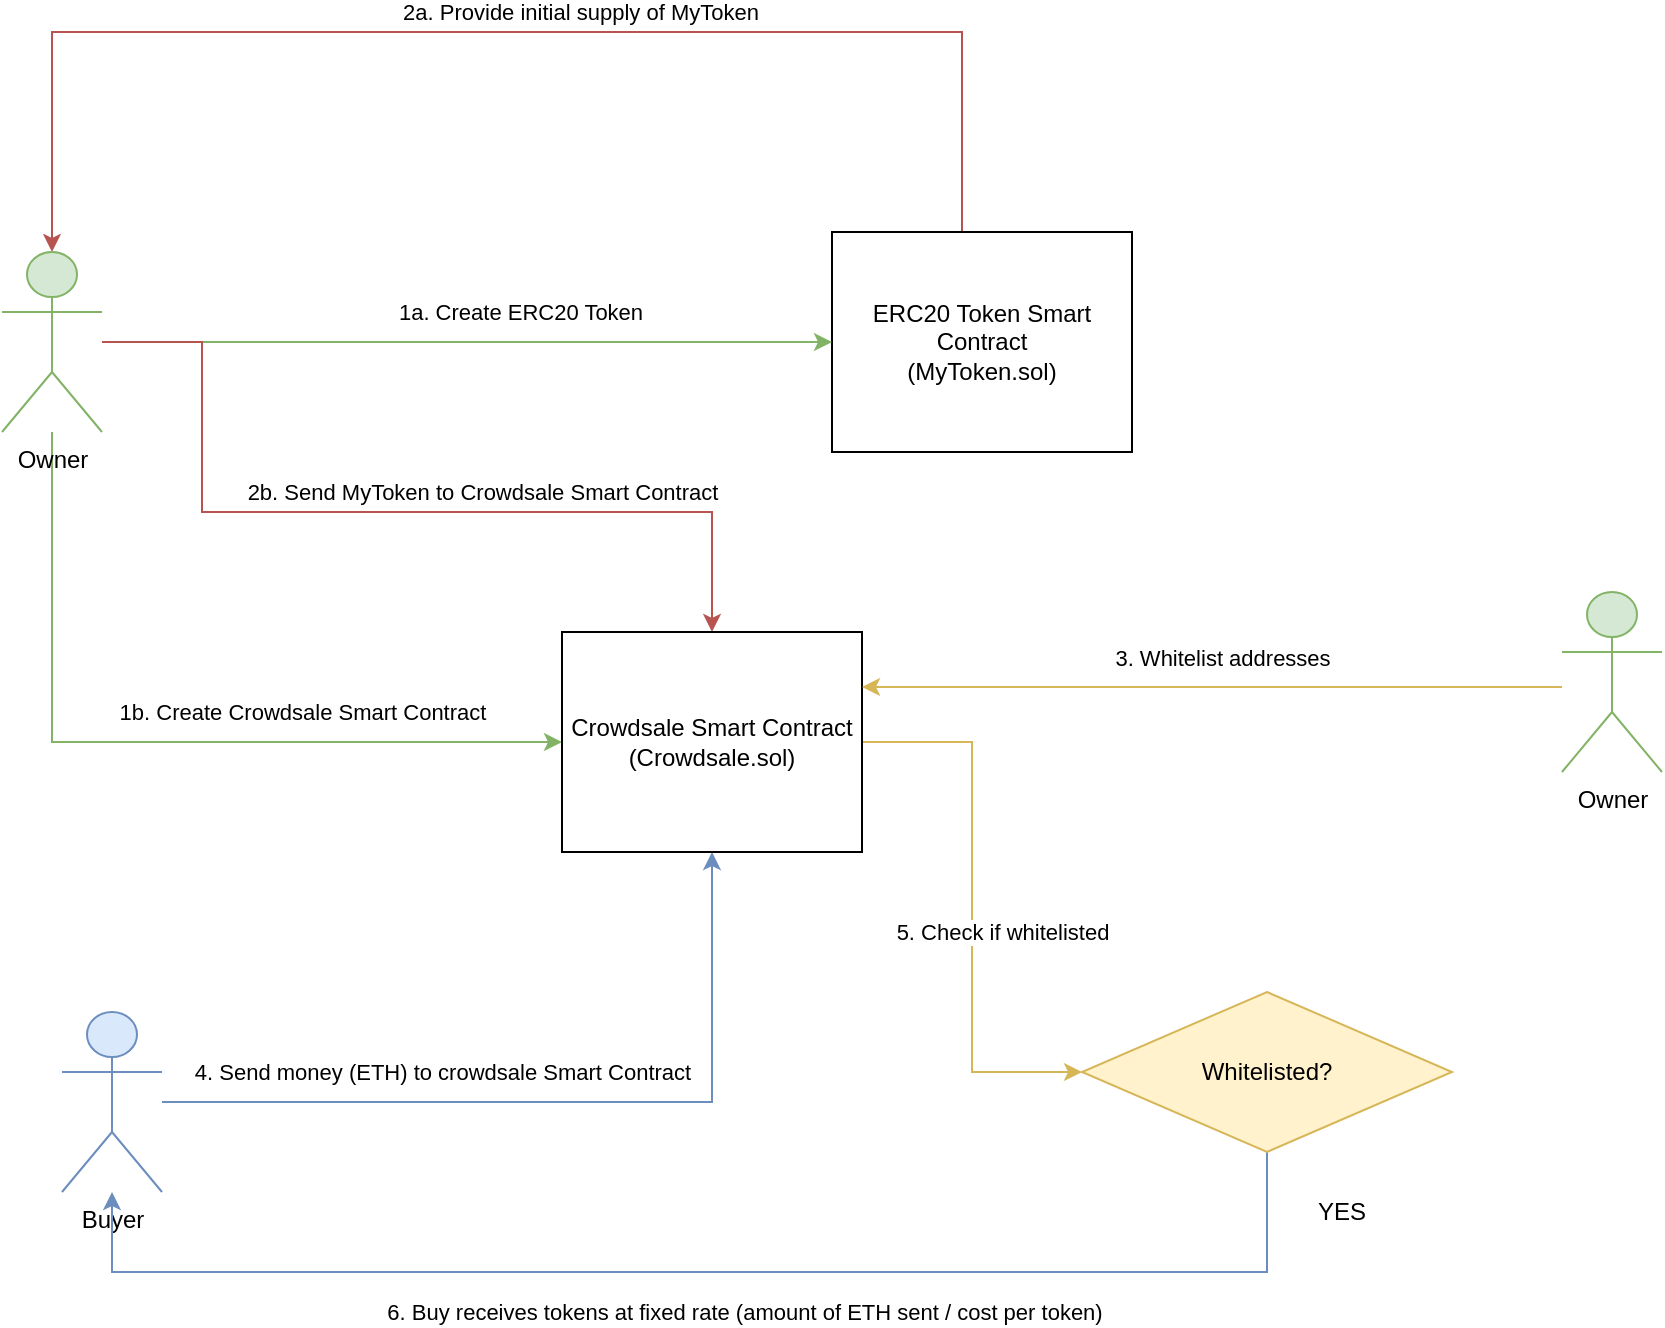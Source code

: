 <mxfile version="15.1.3" type="device"><diagram id="6YZXJoRRHt3TE6nJ4xLD" name="Page-1"><mxGraphModel dx="1551" dy="1151" grid="1" gridSize="10" guides="1" tooltips="1" connect="1" arrows="1" fold="1" page="1" pageScale="1" pageWidth="850" pageHeight="1100" math="0" shadow="0"><root><mxCell id="0"/><mxCell id="1" parent="0"/><mxCell id="A-s3IjzEwYa4iUtW63jO-13" style="edgeStyle=orthogonalEdgeStyle;rounded=0;orthogonalLoop=1;jettySize=auto;html=1;entryX=0.5;entryY=0;entryDx=0;entryDy=0;entryPerimeter=0;fillColor=#f8cecc;strokeColor=#b85450;" edge="1" parent="1" source="A-s3IjzEwYa4iUtW63jO-1" target="A-s3IjzEwYa4iUtW63jO-10"><mxGeometry relative="1" as="geometry"><Array as="points"><mxPoint x="490" y="40"/><mxPoint x="35" y="40"/></Array></mxGeometry></mxCell><mxCell id="A-s3IjzEwYa4iUtW63jO-14" value="2a. Provide initial supply of MyToken" style="edgeLabel;html=1;align=center;verticalAlign=middle;resizable=0;points=[];" vertex="1" connectable="0" parent="A-s3IjzEwYa4iUtW63jO-13"><mxGeometry x="-0.259" y="1" relative="1" as="geometry"><mxPoint x="-45" y="-11" as="offset"/></mxGeometry></mxCell><mxCell id="A-s3IjzEwYa4iUtW63jO-1" value="ERC20 Token Smart Contract&lt;br&gt;(MyToken.sol)" style="rounded=0;whiteSpace=wrap;html=1;" vertex="1" parent="1"><mxGeometry x="425" y="140" width="150" height="110" as="geometry"/></mxCell><mxCell id="A-s3IjzEwYa4iUtW63jO-16" style="edgeStyle=orthogonalEdgeStyle;rounded=0;orthogonalLoop=1;jettySize=auto;html=1;entryX=0.5;entryY=1;entryDx=0;entryDy=0;fillColor=#dae8fc;strokeColor=#6c8ebf;" edge="1" parent="1" source="A-s3IjzEwYa4iUtW63jO-5" target="A-s3IjzEwYa4iUtW63jO-15"><mxGeometry relative="1" as="geometry"/></mxCell><mxCell id="A-s3IjzEwYa4iUtW63jO-19" value="4. Send money (ETH) to crowdsale Smart Contract" style="edgeLabel;html=1;align=center;verticalAlign=middle;resizable=0;points=[];" vertex="1" connectable="0" parent="A-s3IjzEwYa4iUtW63jO-16"><mxGeometry x="-0.01" y="1" relative="1" as="geometry"><mxPoint x="-58" y="-14" as="offset"/></mxGeometry></mxCell><mxCell id="A-s3IjzEwYa4iUtW63jO-5" value="Buyer" style="shape=umlActor;verticalLabelPosition=bottom;verticalAlign=top;html=1;outlineConnect=0;fillColor=#dae8fc;strokeColor=#6c8ebf;" vertex="1" parent="1"><mxGeometry x="40" y="530" width="50" height="90" as="geometry"/></mxCell><mxCell id="A-s3IjzEwYa4iUtW63jO-11" style="edgeStyle=orthogonalEdgeStyle;rounded=0;orthogonalLoop=1;jettySize=auto;html=1;entryX=0;entryY=0.5;entryDx=0;entryDy=0;fillColor=#d5e8d4;strokeColor=#82b366;" edge="1" parent="1" source="A-s3IjzEwYa4iUtW63jO-10" target="A-s3IjzEwYa4iUtW63jO-1"><mxGeometry relative="1" as="geometry"/></mxCell><mxCell id="A-s3IjzEwYa4iUtW63jO-12" value="1a. Create ERC20 Token" style="edgeLabel;html=1;align=center;verticalAlign=middle;resizable=0;points=[];" vertex="1" connectable="0" parent="A-s3IjzEwYa4iUtW63jO-11"><mxGeometry x="0.313" y="4" relative="1" as="geometry"><mxPoint x="-31" y="-11" as="offset"/></mxGeometry></mxCell><mxCell id="A-s3IjzEwYa4iUtW63jO-20" style="edgeStyle=orthogonalEdgeStyle;rounded=0;orthogonalLoop=1;jettySize=auto;html=1;entryX=0;entryY=0.5;entryDx=0;entryDy=0;fillColor=#d5e8d4;strokeColor=#82b366;" edge="1" parent="1" source="A-s3IjzEwYa4iUtW63jO-10" target="A-s3IjzEwYa4iUtW63jO-15"><mxGeometry relative="1" as="geometry"><Array as="points"><mxPoint x="35" y="395"/></Array></mxGeometry></mxCell><mxCell id="A-s3IjzEwYa4iUtW63jO-21" value="1b. Create Crowdsale Smart Contract" style="edgeLabel;html=1;align=center;verticalAlign=middle;resizable=0;points=[];" vertex="1" connectable="0" parent="A-s3IjzEwYa4iUtW63jO-20"><mxGeometry x="0.498" y="1" relative="1" as="geometry"><mxPoint x="-27" y="-14" as="offset"/></mxGeometry></mxCell><mxCell id="A-s3IjzEwYa4iUtW63jO-23" style="edgeStyle=orthogonalEdgeStyle;rounded=0;orthogonalLoop=1;jettySize=auto;html=1;fillColor=#f8cecc;strokeColor=#b85450;" edge="1" parent="1" source="A-s3IjzEwYa4iUtW63jO-10" target="A-s3IjzEwYa4iUtW63jO-15"><mxGeometry relative="1" as="geometry"><Array as="points"><mxPoint x="110" y="195"/><mxPoint x="110" y="280"/><mxPoint x="365" y="280"/></Array></mxGeometry></mxCell><mxCell id="A-s3IjzEwYa4iUtW63jO-24" value="2b. Send MyToken to Crowdsale Smart Contract" style="edgeLabel;html=1;align=center;verticalAlign=middle;resizable=0;points=[];" vertex="1" connectable="0" parent="A-s3IjzEwYa4iUtW63jO-23"><mxGeometry x="-0.053" y="-3" relative="1" as="geometry"><mxPoint x="62" y="-13" as="offset"/></mxGeometry></mxCell><mxCell id="A-s3IjzEwYa4iUtW63jO-10" value="Owner" style="shape=umlActor;verticalLabelPosition=bottom;verticalAlign=top;html=1;outlineConnect=0;fillColor=#d5e8d4;strokeColor=#82b366;" vertex="1" parent="1"><mxGeometry x="10" y="150" width="50" height="90" as="geometry"/></mxCell><mxCell id="A-s3IjzEwYa4iUtW63jO-26" style="edgeStyle=orthogonalEdgeStyle;rounded=0;orthogonalLoop=1;jettySize=auto;html=1;entryX=0;entryY=0.5;entryDx=0;entryDy=0;fillColor=#fff2cc;strokeColor=#d6b656;" edge="1" parent="1" source="A-s3IjzEwYa4iUtW63jO-15" target="A-s3IjzEwYa4iUtW63jO-25"><mxGeometry relative="1" as="geometry"/></mxCell><mxCell id="A-s3IjzEwYa4iUtW63jO-27" value="5. Check if whitelisted" style="edgeLabel;html=1;align=center;verticalAlign=middle;resizable=0;points=[];" vertex="1" connectable="0" parent="A-s3IjzEwYa4iUtW63jO-26"><mxGeometry x="-0.28" relative="1" as="geometry"><mxPoint x="15" y="51" as="offset"/></mxGeometry></mxCell><mxCell id="A-s3IjzEwYa4iUtW63jO-15" value="Crowdsale Smart Contract&lt;br&gt;(Crowdsale.sol)" style="rounded=0;whiteSpace=wrap;html=1;" vertex="1" parent="1"><mxGeometry x="290" y="340" width="150" height="110" as="geometry"/></mxCell><mxCell id="A-s3IjzEwYa4iUtW63jO-32" style="edgeStyle=orthogonalEdgeStyle;rounded=0;orthogonalLoop=1;jettySize=auto;html=1;fillColor=#dae8fc;strokeColor=#6c8ebf;" edge="1" parent="1" source="A-s3IjzEwYa4iUtW63jO-25" target="A-s3IjzEwYa4iUtW63jO-5"><mxGeometry relative="1" as="geometry"><Array as="points"><mxPoint x="643" y="660"/><mxPoint x="65" y="660"/></Array></mxGeometry></mxCell><mxCell id="A-s3IjzEwYa4iUtW63jO-33" value="6. Buy receives tokens at fixed rate (amount of ETH sent / cost per token)" style="edgeLabel;html=1;align=center;verticalAlign=middle;resizable=0;points=[];" vertex="1" connectable="0" parent="A-s3IjzEwYa4iUtW63jO-32"><mxGeometry x="-0.119" y="2" relative="1" as="geometry"><mxPoint x="-23" y="18" as="offset"/></mxGeometry></mxCell><mxCell id="A-s3IjzEwYa4iUtW63jO-25" value="Whitelisted?" style="rhombus;whiteSpace=wrap;html=1;fillColor=#fff2cc;strokeColor=#d6b656;" vertex="1" parent="1"><mxGeometry x="550" y="520" width="185" height="80" as="geometry"/></mxCell><mxCell id="A-s3IjzEwYa4iUtW63jO-30" style="edgeStyle=orthogonalEdgeStyle;rounded=0;orthogonalLoop=1;jettySize=auto;html=1;entryX=1;entryY=0.25;entryDx=0;entryDy=0;fillColor=#fff2cc;strokeColor=#d6b656;" edge="1" parent="1" source="A-s3IjzEwYa4iUtW63jO-28" target="A-s3IjzEwYa4iUtW63jO-15"><mxGeometry relative="1" as="geometry"><mxPoint x="890" y="195" as="targetPoint"/><Array as="points"><mxPoint x="745" y="368"/></Array></mxGeometry></mxCell><mxCell id="A-s3IjzEwYa4iUtW63jO-31" value="3. Whitelist addresses" style="edgeLabel;html=1;align=center;verticalAlign=middle;resizable=0;points=[];" vertex="1" connectable="0" parent="A-s3IjzEwYa4iUtW63jO-30"><mxGeometry x="0.212" y="2" relative="1" as="geometry"><mxPoint x="42" y="-17" as="offset"/></mxGeometry></mxCell><mxCell id="A-s3IjzEwYa4iUtW63jO-28" value="Owner" style="shape=umlActor;verticalLabelPosition=bottom;verticalAlign=top;html=1;outlineConnect=0;fillColor=#d5e8d4;strokeColor=#82b366;" vertex="1" parent="1"><mxGeometry x="790" y="320" width="50" height="90" as="geometry"/></mxCell><mxCell id="A-s3IjzEwYa4iUtW63jO-34" value="YES" style="text;html=1;strokeColor=none;fillColor=none;align=center;verticalAlign=middle;whiteSpace=wrap;rounded=0;" vertex="1" parent="1"><mxGeometry x="660" y="620" width="40" height="20" as="geometry"/></mxCell></root></mxGraphModel></diagram></mxfile>